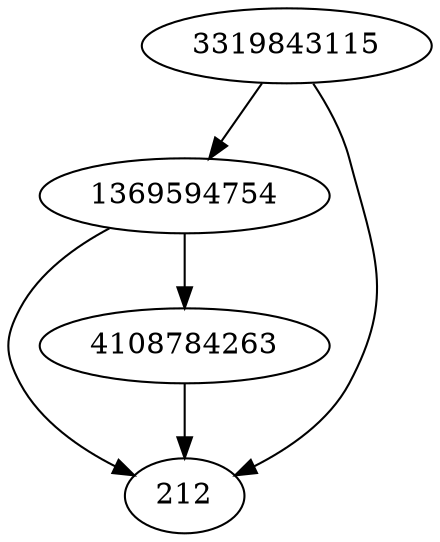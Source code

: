 strict digraph  {
1369594754;
3319843115;
212;
4108784263;
1369594754 -> 212;
1369594754 -> 4108784263;
3319843115 -> 212;
3319843115 -> 1369594754;
4108784263 -> 212;
}
